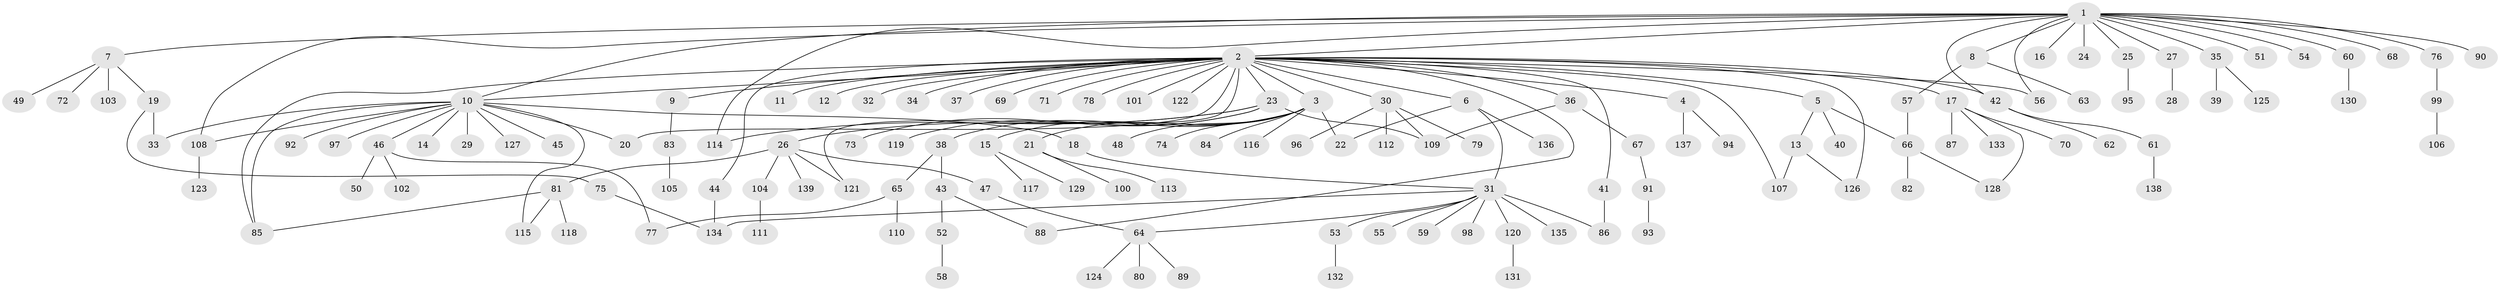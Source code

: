 // Generated by graph-tools (version 1.1) at 2025/35/03/09/25 02:35:27]
// undirected, 139 vertices, 163 edges
graph export_dot {
graph [start="1"]
  node [color=gray90,style=filled];
  1;
  2;
  3;
  4;
  5;
  6;
  7;
  8;
  9;
  10;
  11;
  12;
  13;
  14;
  15;
  16;
  17;
  18;
  19;
  20;
  21;
  22;
  23;
  24;
  25;
  26;
  27;
  28;
  29;
  30;
  31;
  32;
  33;
  34;
  35;
  36;
  37;
  38;
  39;
  40;
  41;
  42;
  43;
  44;
  45;
  46;
  47;
  48;
  49;
  50;
  51;
  52;
  53;
  54;
  55;
  56;
  57;
  58;
  59;
  60;
  61;
  62;
  63;
  64;
  65;
  66;
  67;
  68;
  69;
  70;
  71;
  72;
  73;
  74;
  75;
  76;
  77;
  78;
  79;
  80;
  81;
  82;
  83;
  84;
  85;
  86;
  87;
  88;
  89;
  90;
  91;
  92;
  93;
  94;
  95;
  96;
  97;
  98;
  99;
  100;
  101;
  102;
  103;
  104;
  105;
  106;
  107;
  108;
  109;
  110;
  111;
  112;
  113;
  114;
  115;
  116;
  117;
  118;
  119;
  120;
  121;
  122;
  123;
  124;
  125;
  126;
  127;
  128;
  129;
  130;
  131;
  132;
  133;
  134;
  135;
  136;
  137;
  138;
  139;
  1 -- 2;
  1 -- 7;
  1 -- 8;
  1 -- 10;
  1 -- 16;
  1 -- 24;
  1 -- 25;
  1 -- 27;
  1 -- 35;
  1 -- 42;
  1 -- 51;
  1 -- 54;
  1 -- 56;
  1 -- 60;
  1 -- 68;
  1 -- 76;
  1 -- 90;
  1 -- 108;
  1 -- 114;
  2 -- 3;
  2 -- 4;
  2 -- 5;
  2 -- 6;
  2 -- 9;
  2 -- 10;
  2 -- 11;
  2 -- 12;
  2 -- 17;
  2 -- 20;
  2 -- 23;
  2 -- 30;
  2 -- 32;
  2 -- 34;
  2 -- 36;
  2 -- 37;
  2 -- 41;
  2 -- 42;
  2 -- 44;
  2 -- 56;
  2 -- 69;
  2 -- 71;
  2 -- 78;
  2 -- 85;
  2 -- 88;
  2 -- 101;
  2 -- 107;
  2 -- 121;
  2 -- 122;
  2 -- 126;
  3 -- 15;
  3 -- 21;
  3 -- 22;
  3 -- 38;
  3 -- 48;
  3 -- 74;
  3 -- 84;
  3 -- 116;
  4 -- 94;
  4 -- 137;
  5 -- 13;
  5 -- 40;
  5 -- 66;
  6 -- 22;
  6 -- 31;
  6 -- 136;
  7 -- 19;
  7 -- 49;
  7 -- 72;
  7 -- 103;
  8 -- 57;
  8 -- 63;
  9 -- 83;
  10 -- 14;
  10 -- 18;
  10 -- 20;
  10 -- 29;
  10 -- 33;
  10 -- 45;
  10 -- 46;
  10 -- 85;
  10 -- 92;
  10 -- 97;
  10 -- 108;
  10 -- 115;
  10 -- 127;
  13 -- 107;
  13 -- 126;
  15 -- 117;
  15 -- 129;
  17 -- 70;
  17 -- 87;
  17 -- 128;
  17 -- 133;
  18 -- 31;
  19 -- 33;
  19 -- 75;
  21 -- 100;
  21 -- 113;
  23 -- 26;
  23 -- 73;
  23 -- 109;
  23 -- 114;
  23 -- 119;
  25 -- 95;
  26 -- 47;
  26 -- 81;
  26 -- 104;
  26 -- 121;
  26 -- 139;
  27 -- 28;
  30 -- 79;
  30 -- 96;
  30 -- 109;
  30 -- 112;
  31 -- 53;
  31 -- 55;
  31 -- 59;
  31 -- 64;
  31 -- 86;
  31 -- 98;
  31 -- 120;
  31 -- 134;
  31 -- 135;
  35 -- 39;
  35 -- 125;
  36 -- 67;
  36 -- 109;
  38 -- 43;
  38 -- 65;
  41 -- 86;
  42 -- 61;
  42 -- 62;
  43 -- 52;
  43 -- 88;
  44 -- 134;
  46 -- 50;
  46 -- 77;
  46 -- 102;
  47 -- 64;
  52 -- 58;
  53 -- 132;
  57 -- 66;
  60 -- 130;
  61 -- 138;
  64 -- 80;
  64 -- 89;
  64 -- 124;
  65 -- 77;
  65 -- 110;
  66 -- 82;
  66 -- 128;
  67 -- 91;
  75 -- 134;
  76 -- 99;
  81 -- 85;
  81 -- 115;
  81 -- 118;
  83 -- 105;
  91 -- 93;
  99 -- 106;
  104 -- 111;
  108 -- 123;
  120 -- 131;
}
